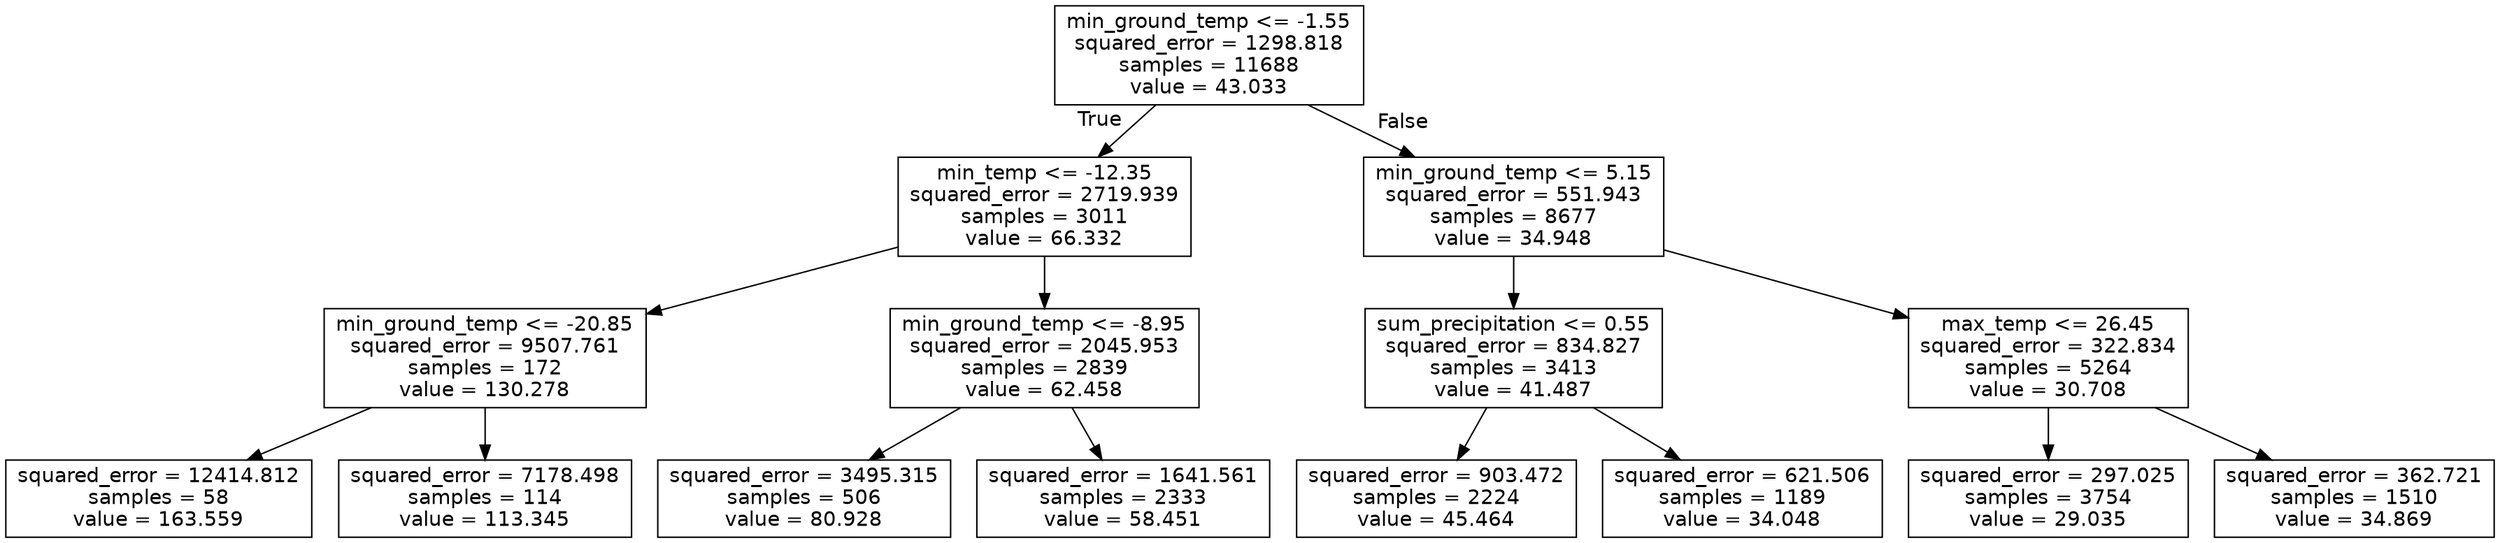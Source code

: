 digraph Tree {
node [shape=box, fontname="helvetica"] ;
edge [fontname="helvetica"] ;
0 [label="min_ground_temp <= -1.55\nsquared_error = 1298.818\nsamples = 11688\nvalue = 43.033"] ;
1 [label="min_temp <= -12.35\nsquared_error = 2719.939\nsamples = 3011\nvalue = 66.332"] ;
0 -> 1 [labeldistance=2.5, labelangle=45, headlabel="True"] ;
2 [label="min_ground_temp <= -20.85\nsquared_error = 9507.761\nsamples = 172\nvalue = 130.278"] ;
1 -> 2 ;
3 [label="squared_error = 12414.812\nsamples = 58\nvalue = 163.559"] ;
2 -> 3 ;
4 [label="squared_error = 7178.498\nsamples = 114\nvalue = 113.345"] ;
2 -> 4 ;
5 [label="min_ground_temp <= -8.95\nsquared_error = 2045.953\nsamples = 2839\nvalue = 62.458"] ;
1 -> 5 ;
6 [label="squared_error = 3495.315\nsamples = 506\nvalue = 80.928"] ;
5 -> 6 ;
7 [label="squared_error = 1641.561\nsamples = 2333\nvalue = 58.451"] ;
5 -> 7 ;
8 [label="min_ground_temp <= 5.15\nsquared_error = 551.943\nsamples = 8677\nvalue = 34.948"] ;
0 -> 8 [labeldistance=2.5, labelangle=-45, headlabel="False"] ;
9 [label="sum_precipitation <= 0.55\nsquared_error = 834.827\nsamples = 3413\nvalue = 41.487"] ;
8 -> 9 ;
10 [label="squared_error = 903.472\nsamples = 2224\nvalue = 45.464"] ;
9 -> 10 ;
11 [label="squared_error = 621.506\nsamples = 1189\nvalue = 34.048"] ;
9 -> 11 ;
12 [label="max_temp <= 26.45\nsquared_error = 322.834\nsamples = 5264\nvalue = 30.708"] ;
8 -> 12 ;
13 [label="squared_error = 297.025\nsamples = 3754\nvalue = 29.035"] ;
12 -> 13 ;
14 [label="squared_error = 362.721\nsamples = 1510\nvalue = 34.869"] ;
12 -> 14 ;
}